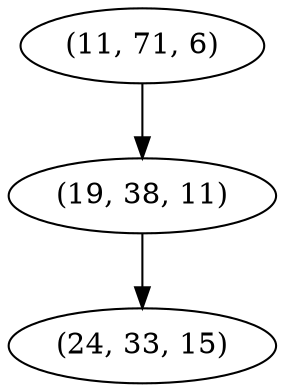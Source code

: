 digraph tree {
    "(11, 71, 6)";
    "(19, 38, 11)";
    "(24, 33, 15)";
    "(11, 71, 6)" -> "(19, 38, 11)";
    "(19, 38, 11)" -> "(24, 33, 15)";
}
